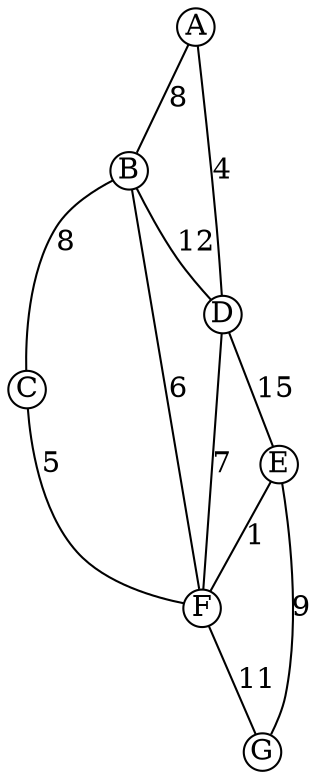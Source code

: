 graph Demo {
      node [height=0.25,width=0.25,fixedsize=true]
      A -- B [label="8"]
      A -- D [label="4"]
      B -- C [label="8"]
      B -- D [label="12"]
      B -- F [label="6"]
      C -- F [label="5"]
      D -- E [label="15"]
      D -- F [label="7"]
      E -- G [label="9"]
      E -- F [label="1"]
      F -- G [label="11"] 
}
